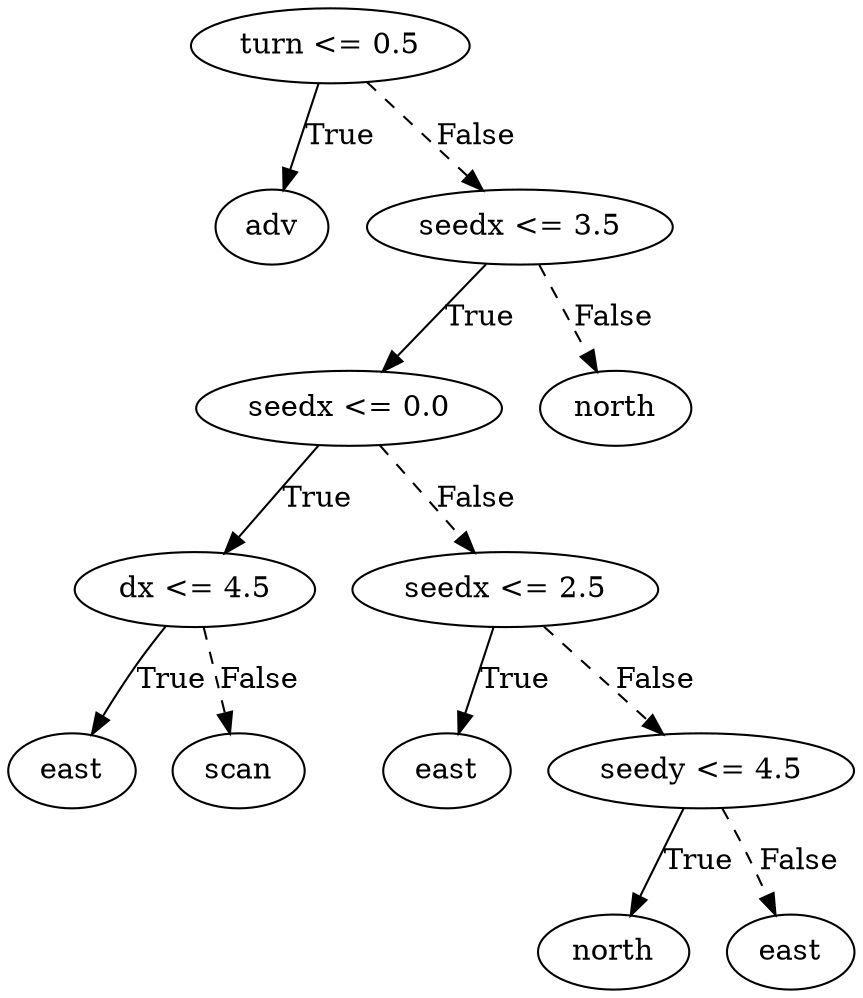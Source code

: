 digraph {
0 [label="turn <= 0.5"];
1 [label="adv"];
0 -> 1 [label="True"];
2 [label="seedx <= 3.5"];
3 [label="seedx <= 0.0"];
4 [label="dx <= 4.5"];
5 [label="east"];
4 -> 5 [label="True"];
6 [label="scan"];
4 -> 6 [style="dashed", label="False"];
3 -> 4 [label="True"];
7 [label="seedx <= 2.5"];
8 [label="east"];
7 -> 8 [label="True"];
9 [label="seedy <= 4.5"];
10 [label="north"];
9 -> 10 [label="True"];
11 [label="east"];
9 -> 11 [style="dashed", label="False"];
7 -> 9 [style="dashed", label="False"];
3 -> 7 [style="dashed", label="False"];
2 -> 3 [label="True"];
12 [label="north"];
2 -> 12 [style="dashed", label="False"];
0 -> 2 [style="dashed", label="False"];

}
